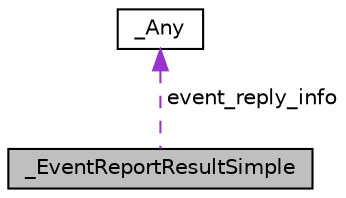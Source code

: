 digraph "_EventReportResultSimple"
{
  edge [fontname="Helvetica",fontsize="10",labelfontname="Helvetica",labelfontsize="10"];
  node [fontname="Helvetica",fontsize="10",shape=record];
  Node1 [label="_EventReportResultSimple",height=0.2,width=0.4,color="black", fillcolor="grey75", style="filled", fontcolor="black"];
  Node2 -> Node1 [dir="back",color="darkorchid3",fontsize="10",style="dashed",label=" event_reply_info" ];
  Node2 [label="_Any",height=0.2,width=0.4,color="black", fillcolor="white", style="filled",URL="$struct___any.html"];
}
